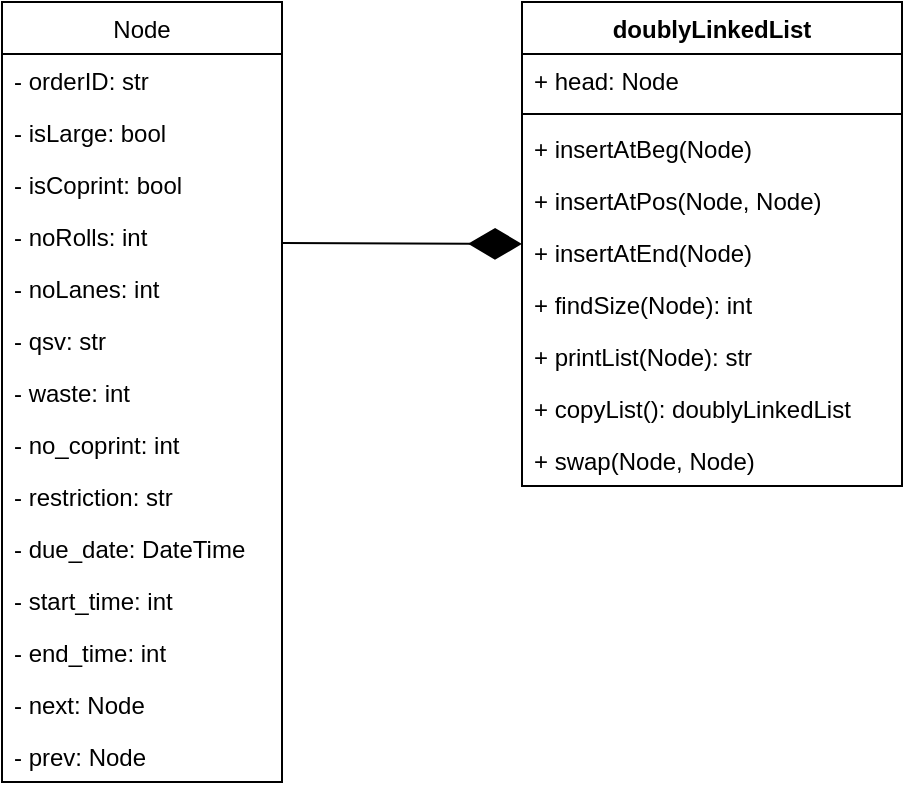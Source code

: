 <mxfile version="18.0.0" type="device"><diagram id="wda4FT9vmH5wTmShqF9D" name="Page-1"><mxGraphModel dx="460" dy="772" grid="1" gridSize="10" guides="1" tooltips="1" connect="1" arrows="1" fold="1" page="1" pageScale="1" pageWidth="850" pageHeight="1100" math="0" shadow="0"><root><mxCell id="0"/><mxCell id="1" parent="0"/><mxCell id="a8xVZvj-9Pkc9li_QT0y-5" value="Node" style="swimlane;fontStyle=0;childLayout=stackLayout;horizontal=1;startSize=26;fillColor=none;horizontalStack=0;resizeParent=1;resizeParentMax=0;resizeLast=0;collapsible=1;marginBottom=0;" vertex="1" parent="1"><mxGeometry x="50" y="300" width="140" height="390" as="geometry"/></mxCell><mxCell id="a8xVZvj-9Pkc9li_QT0y-6" value="- orderID: str" style="text;strokeColor=none;fillColor=none;align=left;verticalAlign=top;spacingLeft=4;spacingRight=4;overflow=hidden;rotatable=0;points=[[0,0.5],[1,0.5]];portConstraint=eastwest;" vertex="1" parent="a8xVZvj-9Pkc9li_QT0y-5"><mxGeometry y="26" width="140" height="26" as="geometry"/></mxCell><mxCell id="a8xVZvj-9Pkc9li_QT0y-7" value="- isLarge: bool" style="text;strokeColor=none;fillColor=none;align=left;verticalAlign=top;spacingLeft=4;spacingRight=4;overflow=hidden;rotatable=0;points=[[0,0.5],[1,0.5]];portConstraint=eastwest;" vertex="1" parent="a8xVZvj-9Pkc9li_QT0y-5"><mxGeometry y="52" width="140" height="26" as="geometry"/></mxCell><mxCell id="a8xVZvj-9Pkc9li_QT0y-8" value="- isCoprint: bool" style="text;strokeColor=none;fillColor=none;align=left;verticalAlign=top;spacingLeft=4;spacingRight=4;overflow=hidden;rotatable=0;points=[[0,0.5],[1,0.5]];portConstraint=eastwest;" vertex="1" parent="a8xVZvj-9Pkc9li_QT0y-5"><mxGeometry y="78" width="140" height="26" as="geometry"/></mxCell><mxCell id="a8xVZvj-9Pkc9li_QT0y-9" value="- noRolls: int" style="text;strokeColor=none;fillColor=none;align=left;verticalAlign=top;spacingLeft=4;spacingRight=4;overflow=hidden;rotatable=0;points=[[0,0.5],[1,0.5]];portConstraint=eastwest;" vertex="1" parent="a8xVZvj-9Pkc9li_QT0y-5"><mxGeometry y="104" width="140" height="26" as="geometry"/></mxCell><mxCell id="a8xVZvj-9Pkc9li_QT0y-10" value="- noLanes: int" style="text;strokeColor=none;fillColor=none;align=left;verticalAlign=top;spacingLeft=4;spacingRight=4;overflow=hidden;rotatable=0;points=[[0,0.5],[1,0.5]];portConstraint=eastwest;" vertex="1" parent="a8xVZvj-9Pkc9li_QT0y-5"><mxGeometry y="130" width="140" height="26" as="geometry"/></mxCell><mxCell id="a8xVZvj-9Pkc9li_QT0y-11" value="- qsv: str" style="text;strokeColor=none;fillColor=none;align=left;verticalAlign=top;spacingLeft=4;spacingRight=4;overflow=hidden;rotatable=0;points=[[0,0.5],[1,0.5]];portConstraint=eastwest;" vertex="1" parent="a8xVZvj-9Pkc9li_QT0y-5"><mxGeometry y="156" width="140" height="26" as="geometry"/></mxCell><mxCell id="a8xVZvj-9Pkc9li_QT0y-12" value="- waste: int" style="text;strokeColor=none;fillColor=none;align=left;verticalAlign=top;spacingLeft=4;spacingRight=4;overflow=hidden;rotatable=0;points=[[0,0.5],[1,0.5]];portConstraint=eastwest;" vertex="1" parent="a8xVZvj-9Pkc9li_QT0y-5"><mxGeometry y="182" width="140" height="26" as="geometry"/></mxCell><mxCell id="a8xVZvj-9Pkc9li_QT0y-13" value="- no_coprint: int" style="text;strokeColor=none;fillColor=none;align=left;verticalAlign=top;spacingLeft=4;spacingRight=4;overflow=hidden;rotatable=0;points=[[0,0.5],[1,0.5]];portConstraint=eastwest;" vertex="1" parent="a8xVZvj-9Pkc9li_QT0y-5"><mxGeometry y="208" width="140" height="26" as="geometry"/></mxCell><mxCell id="a8xVZvj-9Pkc9li_QT0y-14" value="- restriction: str" style="text;strokeColor=none;fillColor=none;align=left;verticalAlign=top;spacingLeft=4;spacingRight=4;overflow=hidden;rotatable=0;points=[[0,0.5],[1,0.5]];portConstraint=eastwest;" vertex="1" parent="a8xVZvj-9Pkc9li_QT0y-5"><mxGeometry y="234" width="140" height="26" as="geometry"/></mxCell><mxCell id="a8xVZvj-9Pkc9li_QT0y-15" value="- due_date: DateTime" style="text;strokeColor=none;fillColor=none;align=left;verticalAlign=top;spacingLeft=4;spacingRight=4;overflow=hidden;rotatable=0;points=[[0,0.5],[1,0.5]];portConstraint=eastwest;" vertex="1" parent="a8xVZvj-9Pkc9li_QT0y-5"><mxGeometry y="260" width="140" height="26" as="geometry"/></mxCell><mxCell id="a8xVZvj-9Pkc9li_QT0y-16" value="- start_time: int" style="text;strokeColor=none;fillColor=none;align=left;verticalAlign=top;spacingLeft=4;spacingRight=4;overflow=hidden;rotatable=0;points=[[0,0.5],[1,0.5]];portConstraint=eastwest;" vertex="1" parent="a8xVZvj-9Pkc9li_QT0y-5"><mxGeometry y="286" width="140" height="26" as="geometry"/></mxCell><mxCell id="a8xVZvj-9Pkc9li_QT0y-17" value="- end_time: int" style="text;strokeColor=none;fillColor=none;align=left;verticalAlign=top;spacingLeft=4;spacingRight=4;overflow=hidden;rotatable=0;points=[[0,0.5],[1,0.5]];portConstraint=eastwest;" vertex="1" parent="a8xVZvj-9Pkc9li_QT0y-5"><mxGeometry y="312" width="140" height="26" as="geometry"/></mxCell><mxCell id="a8xVZvj-9Pkc9li_QT0y-18" value="- next: Node" style="text;strokeColor=none;fillColor=none;align=left;verticalAlign=top;spacingLeft=4;spacingRight=4;overflow=hidden;rotatable=0;points=[[0,0.5],[1,0.5]];portConstraint=eastwest;" vertex="1" parent="a8xVZvj-9Pkc9li_QT0y-5"><mxGeometry y="338" width="140" height="26" as="geometry"/></mxCell><mxCell id="a8xVZvj-9Pkc9li_QT0y-19" value="- prev: Node" style="text;strokeColor=none;fillColor=none;align=left;verticalAlign=top;spacingLeft=4;spacingRight=4;overflow=hidden;rotatable=0;points=[[0,0.5],[1,0.5]];portConstraint=eastwest;" vertex="1" parent="a8xVZvj-9Pkc9li_QT0y-5"><mxGeometry y="364" width="140" height="26" as="geometry"/></mxCell><mxCell id="a8xVZvj-9Pkc9li_QT0y-20" value="doublyLinkedList" style="swimlane;fontStyle=1;align=center;verticalAlign=top;childLayout=stackLayout;horizontal=1;startSize=26;horizontalStack=0;resizeParent=1;resizeParentMax=0;resizeLast=0;collapsible=1;marginBottom=0;" vertex="1" parent="1"><mxGeometry x="310" y="300" width="190" height="242" as="geometry"/></mxCell><mxCell id="a8xVZvj-9Pkc9li_QT0y-21" value="+ head: Node" style="text;strokeColor=none;fillColor=none;align=left;verticalAlign=top;spacingLeft=4;spacingRight=4;overflow=hidden;rotatable=0;points=[[0,0.5],[1,0.5]];portConstraint=eastwest;" vertex="1" parent="a8xVZvj-9Pkc9li_QT0y-20"><mxGeometry y="26" width="190" height="26" as="geometry"/></mxCell><mxCell id="a8xVZvj-9Pkc9li_QT0y-22" value="" style="line;strokeWidth=1;fillColor=none;align=left;verticalAlign=middle;spacingTop=-1;spacingLeft=3;spacingRight=3;rotatable=0;labelPosition=right;points=[];portConstraint=eastwest;" vertex="1" parent="a8xVZvj-9Pkc9li_QT0y-20"><mxGeometry y="52" width="190" height="8" as="geometry"/></mxCell><mxCell id="a8xVZvj-9Pkc9li_QT0y-23" value="+ insertAtBeg(Node)" style="text;strokeColor=none;fillColor=none;align=left;verticalAlign=top;spacingLeft=4;spacingRight=4;overflow=hidden;rotatable=0;points=[[0,0.5],[1,0.5]];portConstraint=eastwest;" vertex="1" parent="a8xVZvj-9Pkc9li_QT0y-20"><mxGeometry y="60" width="190" height="26" as="geometry"/></mxCell><mxCell id="a8xVZvj-9Pkc9li_QT0y-27" value="+ insertAtPos(Node, Node)" style="text;strokeColor=none;fillColor=none;align=left;verticalAlign=top;spacingLeft=4;spacingRight=4;overflow=hidden;rotatable=0;points=[[0,0.5],[1,0.5]];portConstraint=eastwest;" vertex="1" parent="a8xVZvj-9Pkc9li_QT0y-20"><mxGeometry y="86" width="190" height="26" as="geometry"/></mxCell><mxCell id="a8xVZvj-9Pkc9li_QT0y-28" value="+ insertAtEnd(Node)" style="text;strokeColor=none;fillColor=none;align=left;verticalAlign=top;spacingLeft=4;spacingRight=4;overflow=hidden;rotatable=0;points=[[0,0.5],[1,0.5]];portConstraint=eastwest;" vertex="1" parent="a8xVZvj-9Pkc9li_QT0y-20"><mxGeometry y="112" width="190" height="26" as="geometry"/></mxCell><mxCell id="a8xVZvj-9Pkc9li_QT0y-30" value="+ findSize(Node): int" style="text;strokeColor=none;fillColor=none;align=left;verticalAlign=top;spacingLeft=4;spacingRight=4;overflow=hidden;rotatable=0;points=[[0,0.5],[1,0.5]];portConstraint=eastwest;" vertex="1" parent="a8xVZvj-9Pkc9li_QT0y-20"><mxGeometry y="138" width="190" height="26" as="geometry"/></mxCell><mxCell id="a8xVZvj-9Pkc9li_QT0y-29" value="+ printList(Node): str" style="text;strokeColor=none;fillColor=none;align=left;verticalAlign=top;spacingLeft=4;spacingRight=4;overflow=hidden;rotatable=0;points=[[0,0.5],[1,0.5]];portConstraint=eastwest;" vertex="1" parent="a8xVZvj-9Pkc9li_QT0y-20"><mxGeometry y="164" width="190" height="26" as="geometry"/></mxCell><mxCell id="a8xVZvj-9Pkc9li_QT0y-31" value="+ copyList(): doublyLinkedList" style="text;strokeColor=none;fillColor=none;align=left;verticalAlign=top;spacingLeft=4;spacingRight=4;overflow=hidden;rotatable=0;points=[[0,0.5],[1,0.5]];portConstraint=eastwest;" vertex="1" parent="a8xVZvj-9Pkc9li_QT0y-20"><mxGeometry y="190" width="190" height="26" as="geometry"/></mxCell><mxCell id="a8xVZvj-9Pkc9li_QT0y-32" value="+ swap(Node, Node)" style="text;strokeColor=none;fillColor=none;align=left;verticalAlign=top;spacingLeft=4;spacingRight=4;overflow=hidden;rotatable=0;points=[[0,0.5],[1,0.5]];portConstraint=eastwest;" vertex="1" parent="a8xVZvj-9Pkc9li_QT0y-20"><mxGeometry y="216" width="190" height="26" as="geometry"/></mxCell><mxCell id="a8xVZvj-9Pkc9li_QT0y-33" value="" style="endArrow=diamondThin;endFill=1;endSize=24;html=1;rounded=0;" edge="1" parent="1"><mxGeometry width="160" relative="1" as="geometry"><mxPoint x="190" y="420.5" as="sourcePoint"/><mxPoint x="310" y="421" as="targetPoint"/></mxGeometry></mxCell></root></mxGraphModel></diagram></mxfile>